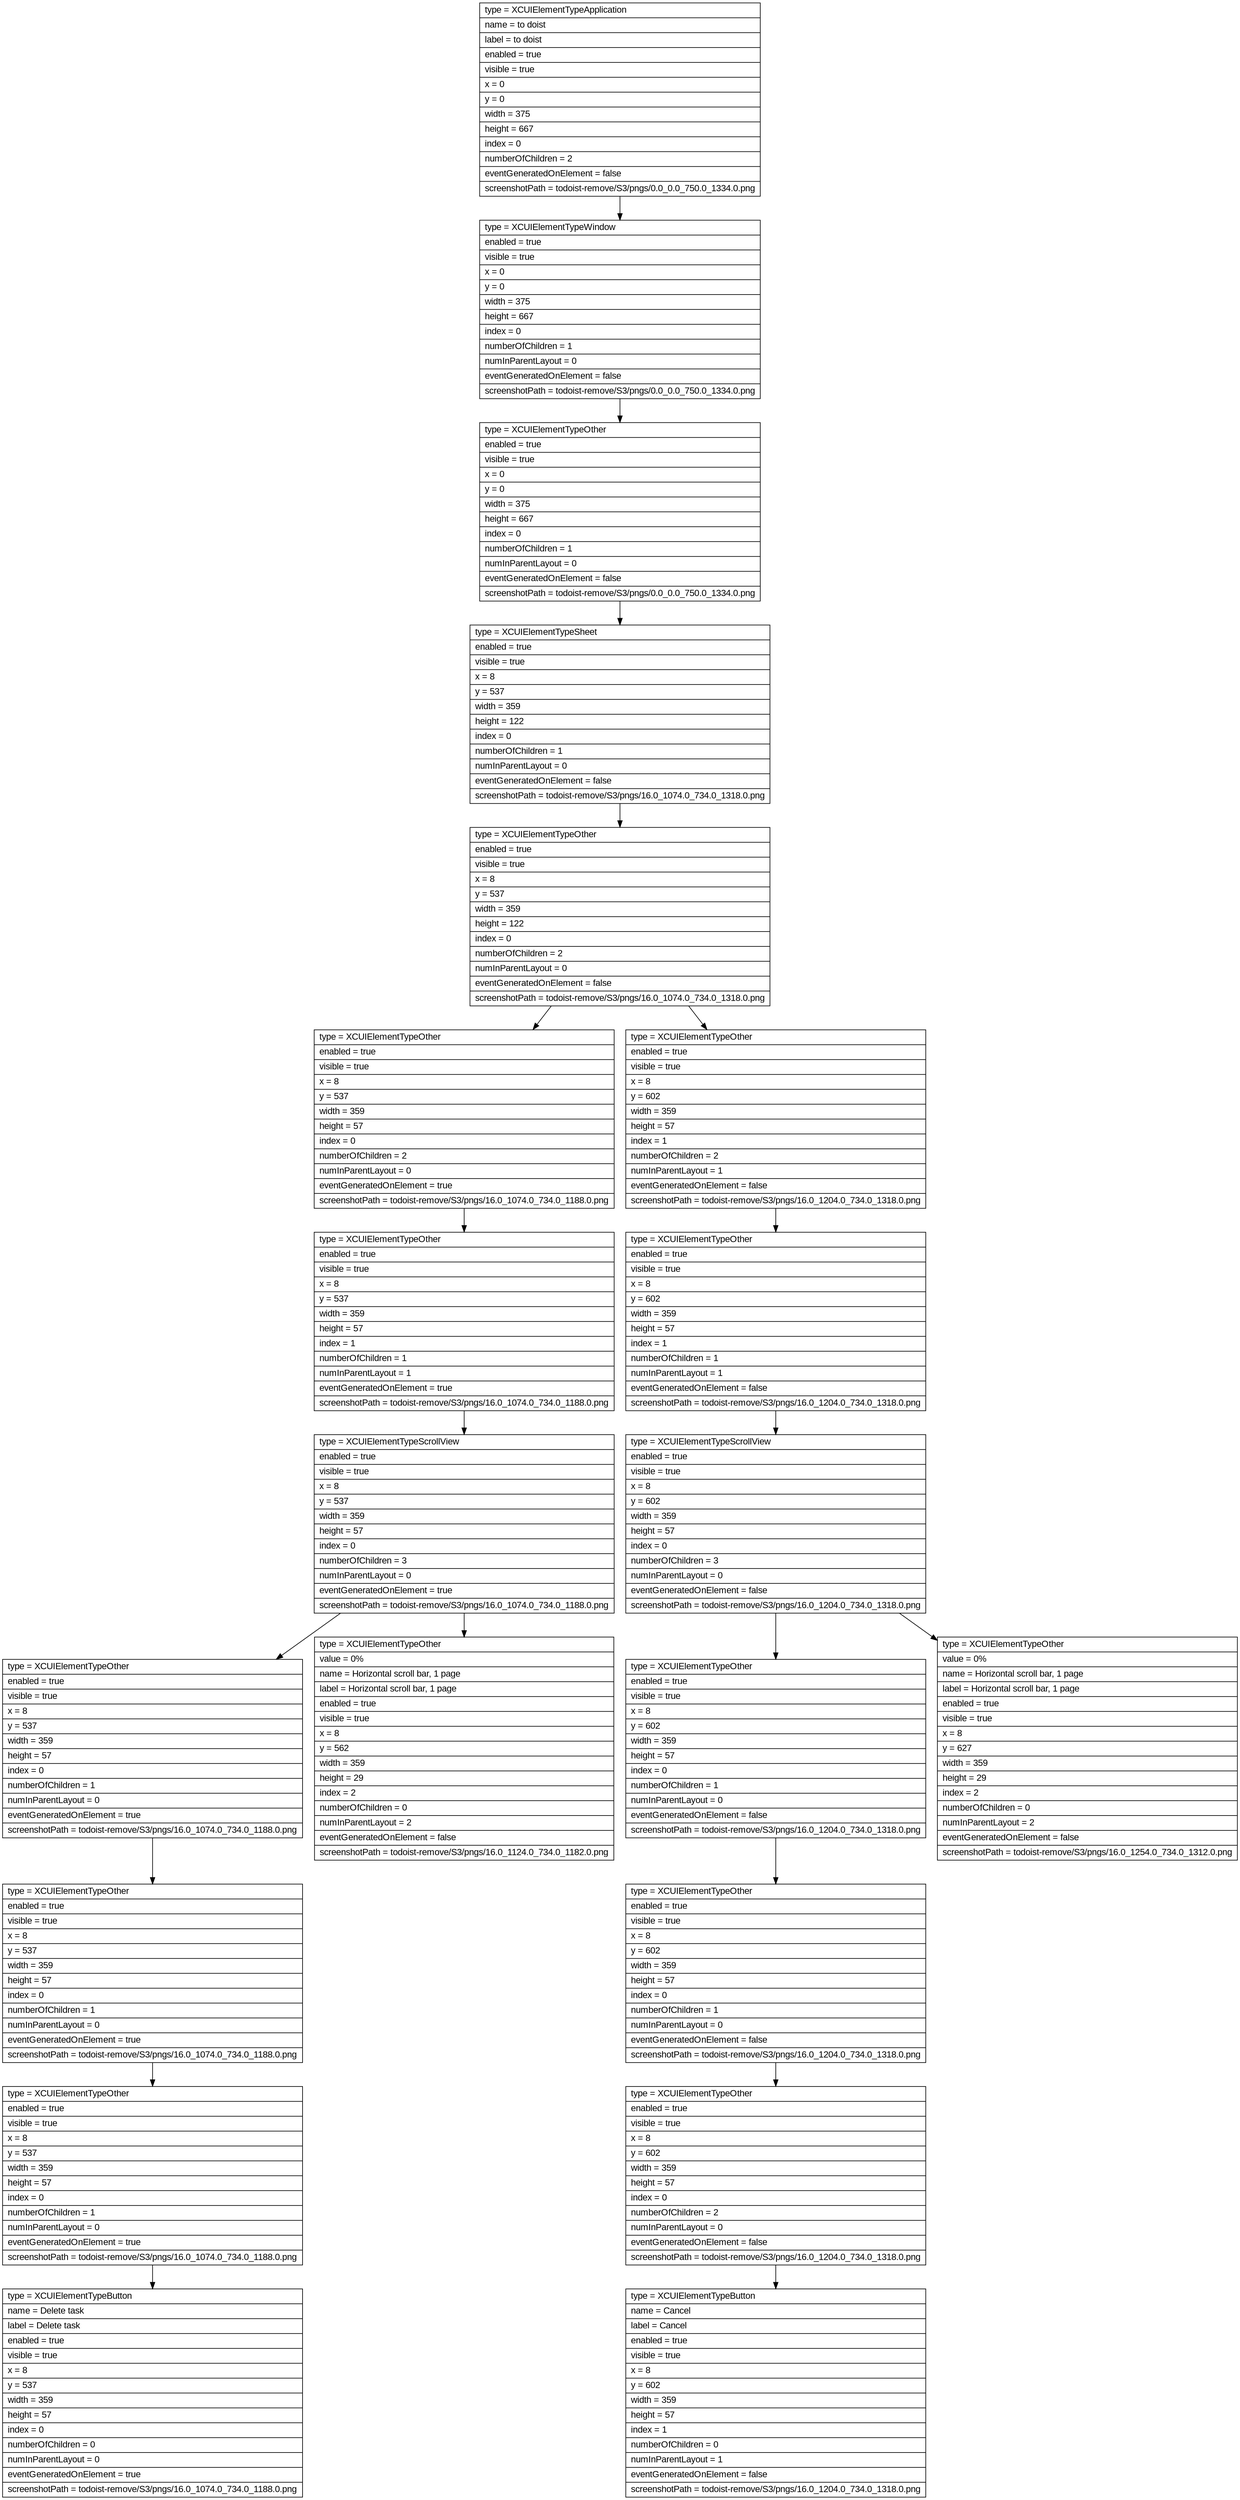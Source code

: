digraph Layout {

	node [shape=record fontname=Arial];

	0	[label="{type = XCUIElementTypeApplication\l|name = to doist\l|label = to doist\l|enabled = true\l|visible = true\l|x = 0\l|y = 0\l|width = 375\l|height = 667\l|index = 0\l|numberOfChildren = 2\l|eventGeneratedOnElement = false \l|screenshotPath = todoist-remove/S3/pngs/0.0_0.0_750.0_1334.0.png\l}"]
	1	[label="{type = XCUIElementTypeWindow\l|enabled = true\l|visible = true\l|x = 0\l|y = 0\l|width = 375\l|height = 667\l|index = 0\l|numberOfChildren = 1\l|numInParentLayout = 0\l|eventGeneratedOnElement = false \l|screenshotPath = todoist-remove/S3/pngs/0.0_0.0_750.0_1334.0.png\l}"]
	2	[label="{type = XCUIElementTypeOther\l|enabled = true\l|visible = true\l|x = 0\l|y = 0\l|width = 375\l|height = 667\l|index = 0\l|numberOfChildren = 1\l|numInParentLayout = 0\l|eventGeneratedOnElement = false \l|screenshotPath = todoist-remove/S3/pngs/0.0_0.0_750.0_1334.0.png\l}"]
	3	[label="{type = XCUIElementTypeSheet\l|enabled = true\l|visible = true\l|x = 8\l|y = 537\l|width = 359\l|height = 122\l|index = 0\l|numberOfChildren = 1\l|numInParentLayout = 0\l|eventGeneratedOnElement = false \l|screenshotPath = todoist-remove/S3/pngs/16.0_1074.0_734.0_1318.0.png\l}"]
	4	[label="{type = XCUIElementTypeOther\l|enabled = true\l|visible = true\l|x = 8\l|y = 537\l|width = 359\l|height = 122\l|index = 0\l|numberOfChildren = 2\l|numInParentLayout = 0\l|eventGeneratedOnElement = false \l|screenshotPath = todoist-remove/S3/pngs/16.0_1074.0_734.0_1318.0.png\l}"]
	5	[label="{type = XCUIElementTypeOther\l|enabled = true\l|visible = true\l|x = 8\l|y = 537\l|width = 359\l|height = 57\l|index = 0\l|numberOfChildren = 2\l|numInParentLayout = 0\l|eventGeneratedOnElement = true \l|screenshotPath = todoist-remove/S3/pngs/16.0_1074.0_734.0_1188.0.png\l}"]
	6	[label="{type = XCUIElementTypeOther\l|enabled = true\l|visible = true\l|x = 8\l|y = 602\l|width = 359\l|height = 57\l|index = 1\l|numberOfChildren = 2\l|numInParentLayout = 1\l|eventGeneratedOnElement = false \l|screenshotPath = todoist-remove/S3/pngs/16.0_1204.0_734.0_1318.0.png\l}"]
	7	[label="{type = XCUIElementTypeOther\l|enabled = true\l|visible = true\l|x = 8\l|y = 537\l|width = 359\l|height = 57\l|index = 1\l|numberOfChildren = 1\l|numInParentLayout = 1\l|eventGeneratedOnElement = true \l|screenshotPath = todoist-remove/S3/pngs/16.0_1074.0_734.0_1188.0.png\l}"]
	8	[label="{type = XCUIElementTypeOther\l|enabled = true\l|visible = true\l|x = 8\l|y = 602\l|width = 359\l|height = 57\l|index = 1\l|numberOfChildren = 1\l|numInParentLayout = 1\l|eventGeneratedOnElement = false \l|screenshotPath = todoist-remove/S3/pngs/16.0_1204.0_734.0_1318.0.png\l}"]
	9	[label="{type = XCUIElementTypeScrollView\l|enabled = true\l|visible = true\l|x = 8\l|y = 537\l|width = 359\l|height = 57\l|index = 0\l|numberOfChildren = 3\l|numInParentLayout = 0\l|eventGeneratedOnElement = true \l|screenshotPath = todoist-remove/S3/pngs/16.0_1074.0_734.0_1188.0.png\l}"]
	10	[label="{type = XCUIElementTypeScrollView\l|enabled = true\l|visible = true\l|x = 8\l|y = 602\l|width = 359\l|height = 57\l|index = 0\l|numberOfChildren = 3\l|numInParentLayout = 0\l|eventGeneratedOnElement = false \l|screenshotPath = todoist-remove/S3/pngs/16.0_1204.0_734.0_1318.0.png\l}"]
	11	[label="{type = XCUIElementTypeOther\l|enabled = true\l|visible = true\l|x = 8\l|y = 537\l|width = 359\l|height = 57\l|index = 0\l|numberOfChildren = 1\l|numInParentLayout = 0\l|eventGeneratedOnElement = true \l|screenshotPath = todoist-remove/S3/pngs/16.0_1074.0_734.0_1188.0.png\l}"]
	12	[label="{type = XCUIElementTypeOther\l|value = 0%\l|name = Horizontal scroll bar, 1 page\l|label = Horizontal scroll bar, 1 page\l|enabled = true\l|visible = true\l|x = 8\l|y = 562\l|width = 359\l|height = 29\l|index = 2\l|numberOfChildren = 0\l|numInParentLayout = 2\l|eventGeneratedOnElement = false \l|screenshotPath = todoist-remove/S3/pngs/16.0_1124.0_734.0_1182.0.png\l}"]
	13	[label="{type = XCUIElementTypeOther\l|enabled = true\l|visible = true\l|x = 8\l|y = 602\l|width = 359\l|height = 57\l|index = 0\l|numberOfChildren = 1\l|numInParentLayout = 0\l|eventGeneratedOnElement = false \l|screenshotPath = todoist-remove/S3/pngs/16.0_1204.0_734.0_1318.0.png\l}"]
	14	[label="{type = XCUIElementTypeOther\l|value = 0%\l|name = Horizontal scroll bar, 1 page\l|label = Horizontal scroll bar, 1 page\l|enabled = true\l|visible = true\l|x = 8\l|y = 627\l|width = 359\l|height = 29\l|index = 2\l|numberOfChildren = 0\l|numInParentLayout = 2\l|eventGeneratedOnElement = false \l|screenshotPath = todoist-remove/S3/pngs/16.0_1254.0_734.0_1312.0.png\l}"]
	15	[label="{type = XCUIElementTypeOther\l|enabled = true\l|visible = true\l|x = 8\l|y = 537\l|width = 359\l|height = 57\l|index = 0\l|numberOfChildren = 1\l|numInParentLayout = 0\l|eventGeneratedOnElement = true \l|screenshotPath = todoist-remove/S3/pngs/16.0_1074.0_734.0_1188.0.png\l}"]
	16	[label="{type = XCUIElementTypeOther\l|enabled = true\l|visible = true\l|x = 8\l|y = 602\l|width = 359\l|height = 57\l|index = 0\l|numberOfChildren = 1\l|numInParentLayout = 0\l|eventGeneratedOnElement = false \l|screenshotPath = todoist-remove/S3/pngs/16.0_1204.0_734.0_1318.0.png\l}"]
	17	[label="{type = XCUIElementTypeOther\l|enabled = true\l|visible = true\l|x = 8\l|y = 537\l|width = 359\l|height = 57\l|index = 0\l|numberOfChildren = 1\l|numInParentLayout = 0\l|eventGeneratedOnElement = true \l|screenshotPath = todoist-remove/S3/pngs/16.0_1074.0_734.0_1188.0.png\l}"]
	18	[label="{type = XCUIElementTypeOther\l|enabled = true\l|visible = true\l|x = 8\l|y = 602\l|width = 359\l|height = 57\l|index = 0\l|numberOfChildren = 2\l|numInParentLayout = 0\l|eventGeneratedOnElement = false \l|screenshotPath = todoist-remove/S3/pngs/16.0_1204.0_734.0_1318.0.png\l}"]
	19	[label="{type = XCUIElementTypeButton\l|name = Delete task\l|label = Delete task\l|enabled = true\l|visible = true\l|x = 8\l|y = 537\l|width = 359\l|height = 57\l|index = 0\l|numberOfChildren = 0\l|numInParentLayout = 0\l|eventGeneratedOnElement = true \l|screenshotPath = todoist-remove/S3/pngs/16.0_1074.0_734.0_1188.0.png\l}"]
	20	[label="{type = XCUIElementTypeButton\l|name = Cancel\l|label = Cancel\l|enabled = true\l|visible = true\l|x = 8\l|y = 602\l|width = 359\l|height = 57\l|index = 1\l|numberOfChildren = 0\l|numInParentLayout = 1\l|eventGeneratedOnElement = false \l|screenshotPath = todoist-remove/S3/pngs/16.0_1204.0_734.0_1318.0.png\l}"]


	0 -> 1
	1 -> 2
	2 -> 3
	3 -> 4
	4 -> 5
	4 -> 6
	5 -> 7
	6 -> 8
	7 -> 9
	8 -> 10
	9 -> 11
	9 -> 12
	10 -> 13
	10 -> 14
	11 -> 15
	13 -> 16
	15 -> 17
	16 -> 18
	17 -> 19
	18 -> 20


}